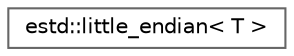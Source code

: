 digraph "Graphical Class Hierarchy"
{
 // LATEX_PDF_SIZE
  bgcolor="transparent";
  edge [fontname=Helvetica,fontsize=10,labelfontname=Helvetica,labelfontsize=10];
  node [fontname=Helvetica,fontsize=10,shape=box,height=0.2,width=0.4];
  rankdir="LR";
  Node0 [id="Node000000",label="estd::little_endian\< T \>",height=0.2,width=0.4,color="grey40", fillcolor="white", style="filled",URL="$d3/deb/structestd_1_1little__endian.html",tooltip=" "];
}
